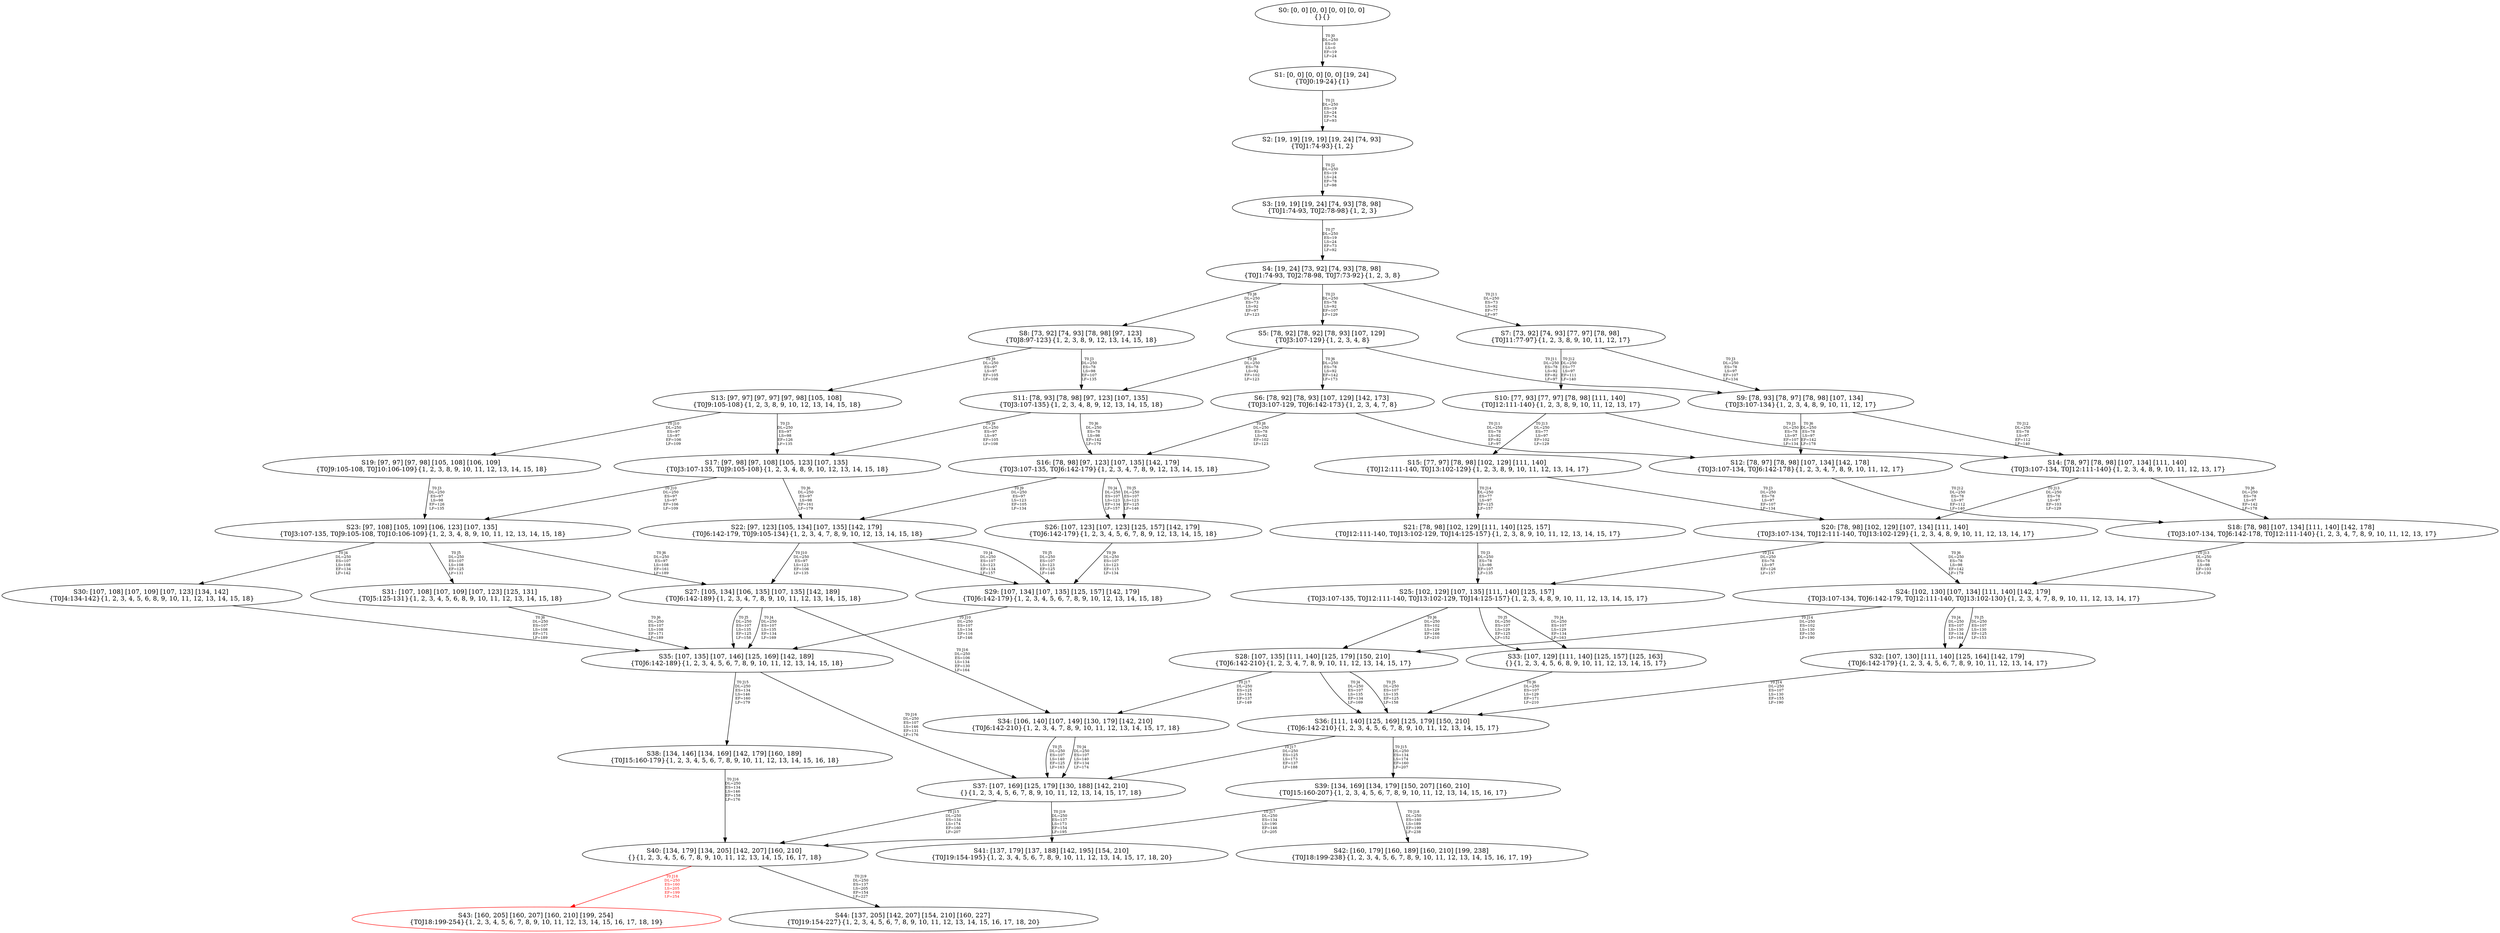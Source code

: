 digraph {
	S0[label="S0: [0, 0] [0, 0] [0, 0] [0, 0] \n{}{}"];
	S1[label="S1: [0, 0] [0, 0] [0, 0] [19, 24] \n{T0J0:19-24}{1}"];
	S2[label="S2: [19, 19] [19, 19] [19, 24] [74, 93] \n{T0J1:74-93}{1, 2}"];
	S3[label="S3: [19, 19] [19, 24] [74, 93] [78, 98] \n{T0J1:74-93, T0J2:78-98}{1, 2, 3}"];
	S4[label="S4: [19, 24] [73, 92] [74, 93] [78, 98] \n{T0J1:74-93, T0J2:78-98, T0J7:73-92}{1, 2, 3, 8}"];
	S5[label="S5: [78, 92] [78, 92] [78, 93] [107, 129] \n{T0J3:107-129}{1, 2, 3, 4, 8}"];
	S6[label="S6: [78, 92] [78, 93] [107, 129] [142, 173] \n{T0J3:107-129, T0J6:142-173}{1, 2, 3, 4, 7, 8}"];
	S7[label="S7: [73, 92] [74, 93] [77, 97] [78, 98] \n{T0J11:77-97}{1, 2, 3, 8, 9, 10, 11, 12, 17}"];
	S8[label="S8: [73, 92] [74, 93] [78, 98] [97, 123] \n{T0J8:97-123}{1, 2, 3, 8, 9, 12, 13, 14, 15, 18}"];
	S9[label="S9: [78, 93] [78, 97] [78, 98] [107, 134] \n{T0J3:107-134}{1, 2, 3, 4, 8, 9, 10, 11, 12, 17}"];
	S10[label="S10: [77, 93] [77, 97] [78, 98] [111, 140] \n{T0J12:111-140}{1, 2, 3, 8, 9, 10, 11, 12, 13, 17}"];
	S11[label="S11: [78, 93] [78, 98] [97, 123] [107, 135] \n{T0J3:107-135}{1, 2, 3, 4, 8, 9, 12, 13, 14, 15, 18}"];
	S12[label="S12: [78, 97] [78, 98] [107, 134] [142, 178] \n{T0J3:107-134, T0J6:142-178}{1, 2, 3, 4, 7, 8, 9, 10, 11, 12, 17}"];
	S13[label="S13: [97, 97] [97, 97] [97, 98] [105, 108] \n{T0J9:105-108}{1, 2, 3, 8, 9, 10, 12, 13, 14, 15, 18}"];
	S14[label="S14: [78, 97] [78, 98] [107, 134] [111, 140] \n{T0J3:107-134, T0J12:111-140}{1, 2, 3, 4, 8, 9, 10, 11, 12, 13, 17}"];
	S15[label="S15: [77, 97] [78, 98] [102, 129] [111, 140] \n{T0J12:111-140, T0J13:102-129}{1, 2, 3, 8, 9, 10, 11, 12, 13, 14, 17}"];
	S16[label="S16: [78, 98] [97, 123] [107, 135] [142, 179] \n{T0J3:107-135, T0J6:142-179}{1, 2, 3, 4, 7, 8, 9, 12, 13, 14, 15, 18}"];
	S17[label="S17: [97, 98] [97, 108] [105, 123] [107, 135] \n{T0J3:107-135, T0J9:105-108}{1, 2, 3, 4, 8, 9, 10, 12, 13, 14, 15, 18}"];
	S18[label="S18: [78, 98] [107, 134] [111, 140] [142, 178] \n{T0J3:107-134, T0J6:142-178, T0J12:111-140}{1, 2, 3, 4, 7, 8, 9, 10, 11, 12, 13, 17}"];
	S19[label="S19: [97, 97] [97, 98] [105, 108] [106, 109] \n{T0J9:105-108, T0J10:106-109}{1, 2, 3, 8, 9, 10, 11, 12, 13, 14, 15, 18}"];
	S20[label="S20: [78, 98] [102, 129] [107, 134] [111, 140] \n{T0J3:107-134, T0J12:111-140, T0J13:102-129}{1, 2, 3, 4, 8, 9, 10, 11, 12, 13, 14, 17}"];
	S21[label="S21: [78, 98] [102, 129] [111, 140] [125, 157] \n{T0J12:111-140, T0J13:102-129, T0J14:125-157}{1, 2, 3, 8, 9, 10, 11, 12, 13, 14, 15, 17}"];
	S22[label="S22: [97, 123] [105, 134] [107, 135] [142, 179] \n{T0J6:142-179, T0J9:105-134}{1, 2, 3, 4, 7, 8, 9, 10, 12, 13, 14, 15, 18}"];
	S23[label="S23: [97, 108] [105, 109] [106, 123] [107, 135] \n{T0J3:107-135, T0J9:105-108, T0J10:106-109}{1, 2, 3, 4, 8, 9, 10, 11, 12, 13, 14, 15, 18}"];
	S24[label="S24: [102, 130] [107, 134] [111, 140] [142, 179] \n{T0J3:107-134, T0J6:142-179, T0J12:111-140, T0J13:102-130}{1, 2, 3, 4, 7, 8, 9, 10, 11, 12, 13, 14, 17}"];
	S25[label="S25: [102, 129] [107, 135] [111, 140] [125, 157] \n{T0J3:107-135, T0J12:111-140, T0J13:102-129, T0J14:125-157}{1, 2, 3, 4, 8, 9, 10, 11, 12, 13, 14, 15, 17}"];
	S26[label="S26: [107, 123] [107, 123] [125, 157] [142, 179] \n{T0J6:142-179}{1, 2, 3, 4, 5, 6, 7, 8, 9, 12, 13, 14, 15, 18}"];
	S27[label="S27: [105, 134] [106, 135] [107, 135] [142, 189] \n{T0J6:142-189}{1, 2, 3, 4, 7, 8, 9, 10, 11, 12, 13, 14, 15, 18}"];
	S28[label="S28: [107, 135] [111, 140] [125, 179] [150, 210] \n{T0J6:142-210}{1, 2, 3, 4, 7, 8, 9, 10, 11, 12, 13, 14, 15, 17}"];
	S29[label="S29: [107, 134] [107, 135] [125, 157] [142, 179] \n{T0J6:142-179}{1, 2, 3, 4, 5, 6, 7, 8, 9, 10, 12, 13, 14, 15, 18}"];
	S30[label="S30: [107, 108] [107, 109] [107, 123] [134, 142] \n{T0J4:134-142}{1, 2, 3, 4, 5, 6, 8, 9, 10, 11, 12, 13, 14, 15, 18}"];
	S31[label="S31: [107, 108] [107, 109] [107, 123] [125, 131] \n{T0J5:125-131}{1, 2, 3, 4, 5, 6, 8, 9, 10, 11, 12, 13, 14, 15, 18}"];
	S32[label="S32: [107, 130] [111, 140] [125, 164] [142, 179] \n{T0J6:142-179}{1, 2, 3, 4, 5, 6, 7, 8, 9, 10, 11, 12, 13, 14, 17}"];
	S33[label="S33: [107, 129] [111, 140] [125, 157] [125, 163] \n{}{1, 2, 3, 4, 5, 6, 8, 9, 10, 11, 12, 13, 14, 15, 17}"];
	S34[label="S34: [106, 140] [107, 149] [130, 179] [142, 210] \n{T0J6:142-210}{1, 2, 3, 4, 7, 8, 9, 10, 11, 12, 13, 14, 15, 17, 18}"];
	S35[label="S35: [107, 135] [107, 146] [125, 169] [142, 189] \n{T0J6:142-189}{1, 2, 3, 4, 5, 6, 7, 8, 9, 10, 11, 12, 13, 14, 15, 18}"];
	S36[label="S36: [111, 140] [125, 169] [125, 179] [150, 210] \n{T0J6:142-210}{1, 2, 3, 4, 5, 6, 7, 8, 9, 10, 11, 12, 13, 14, 15, 17}"];
	S37[label="S37: [107, 169] [125, 179] [130, 188] [142, 210] \n{}{1, 2, 3, 4, 5, 6, 7, 8, 9, 10, 11, 12, 13, 14, 15, 17, 18}"];
	S38[label="S38: [134, 146] [134, 169] [142, 179] [160, 189] \n{T0J15:160-179}{1, 2, 3, 4, 5, 6, 7, 8, 9, 10, 11, 12, 13, 14, 15, 16, 18}"];
	S39[label="S39: [134, 169] [134, 179] [150, 207] [160, 210] \n{T0J15:160-207}{1, 2, 3, 4, 5, 6, 7, 8, 9, 10, 11, 12, 13, 14, 15, 16, 17}"];
	S40[label="S40: [134, 179] [134, 205] [142, 207] [160, 210] \n{}{1, 2, 3, 4, 5, 6, 7, 8, 9, 10, 11, 12, 13, 14, 15, 16, 17, 18}"];
	S41[label="S41: [137, 179] [137, 188] [142, 195] [154, 210] \n{T0J19:154-195}{1, 2, 3, 4, 5, 6, 7, 8, 9, 10, 11, 12, 13, 14, 15, 17, 18, 20}"];
	S42[label="S42: [160, 179] [160, 189] [160, 210] [199, 238] \n{T0J18:199-238}{1, 2, 3, 4, 5, 6, 7, 8, 9, 10, 11, 12, 13, 14, 15, 16, 17, 19}"];
	S43[label="S43: [160, 205] [160, 207] [160, 210] [199, 254] \n{T0J18:199-254}{1, 2, 3, 4, 5, 6, 7, 8, 9, 10, 11, 12, 13, 14, 15, 16, 17, 18, 19}"];
	S44[label="S44: [137, 205] [142, 207] [154, 210] [160, 227] \n{T0J19:154-227}{1, 2, 3, 4, 5, 6, 7, 8, 9, 10, 11, 12, 13, 14, 15, 16, 17, 18, 20}"];
	S0 -> S1[label="T0 J0\nDL=250\nES=0\nLS=0\nEF=19\nLF=24",fontsize=8];
	S1 -> S2[label="T0 J1\nDL=250\nES=19\nLS=24\nEF=74\nLF=93",fontsize=8];
	S2 -> S3[label="T0 J2\nDL=250\nES=19\nLS=24\nEF=78\nLF=98",fontsize=8];
	S3 -> S4[label="T0 J7\nDL=250\nES=19\nLS=24\nEF=73\nLF=92",fontsize=8];
	S4 -> S5[label="T0 J3\nDL=250\nES=78\nLS=92\nEF=107\nLF=129",fontsize=8];
	S4 -> S8[label="T0 J8\nDL=250\nES=73\nLS=92\nEF=97\nLF=123",fontsize=8];
	S4 -> S7[label="T0 J11\nDL=250\nES=73\nLS=92\nEF=77\nLF=97",fontsize=8];
	S5 -> S6[label="T0 J6\nDL=250\nES=78\nLS=92\nEF=142\nLF=173",fontsize=8];
	S5 -> S11[label="T0 J8\nDL=250\nES=78\nLS=92\nEF=102\nLF=123",fontsize=8];
	S5 -> S9[label="T0 J11\nDL=250\nES=78\nLS=92\nEF=82\nLF=97",fontsize=8];
	S6 -> S16[label="T0 J8\nDL=250\nES=78\nLS=92\nEF=102\nLF=123",fontsize=8];
	S6 -> S12[label="T0 J11\nDL=250\nES=78\nLS=92\nEF=82\nLF=97",fontsize=8];
	S7 -> S9[label="T0 J3\nDL=250\nES=78\nLS=97\nEF=107\nLF=134",fontsize=8];
	S7 -> S10[label="T0 J12\nDL=250\nES=77\nLS=97\nEF=111\nLF=140",fontsize=8];
	S8 -> S11[label="T0 J3\nDL=250\nES=78\nLS=98\nEF=107\nLF=135",fontsize=8];
	S8 -> S13[label="T0 J9\nDL=250\nES=97\nLS=97\nEF=105\nLF=108",fontsize=8];
	S9 -> S12[label="T0 J6\nDL=250\nES=78\nLS=97\nEF=142\nLF=178",fontsize=8];
	S9 -> S14[label="T0 J12\nDL=250\nES=78\nLS=97\nEF=112\nLF=140",fontsize=8];
	S10 -> S14[label="T0 J3\nDL=250\nES=78\nLS=97\nEF=107\nLF=134",fontsize=8];
	S10 -> S15[label="T0 J13\nDL=250\nES=77\nLS=97\nEF=102\nLF=129",fontsize=8];
	S11 -> S16[label="T0 J6\nDL=250\nES=78\nLS=98\nEF=142\nLF=179",fontsize=8];
	S11 -> S17[label="T0 J9\nDL=250\nES=97\nLS=97\nEF=105\nLF=108",fontsize=8];
	S12 -> S18[label="T0 J12\nDL=250\nES=78\nLS=97\nEF=112\nLF=140",fontsize=8];
	S13 -> S17[label="T0 J3\nDL=250\nES=97\nLS=98\nEF=126\nLF=135",fontsize=8];
	S13 -> S19[label="T0 J10\nDL=250\nES=97\nLS=97\nEF=106\nLF=109",fontsize=8];
	S14 -> S18[label="T0 J6\nDL=250\nES=78\nLS=97\nEF=142\nLF=178",fontsize=8];
	S14 -> S20[label="T0 J13\nDL=250\nES=78\nLS=97\nEF=103\nLF=129",fontsize=8];
	S15 -> S20[label="T0 J3\nDL=250\nES=78\nLS=97\nEF=107\nLF=134",fontsize=8];
	S15 -> S21[label="T0 J14\nDL=250\nES=77\nLS=97\nEF=125\nLF=157",fontsize=8];
	S16 -> S26[label="T0 J4\nDL=250\nES=107\nLS=123\nEF=134\nLF=157",fontsize=8];
	S16 -> S26[label="T0 J5\nDL=250\nES=107\nLS=123\nEF=125\nLF=146",fontsize=8];
	S16 -> S22[label="T0 J9\nDL=250\nES=97\nLS=123\nEF=105\nLF=134",fontsize=8];
	S17 -> S22[label="T0 J6\nDL=250\nES=97\nLS=98\nEF=161\nLF=179",fontsize=8];
	S17 -> S23[label="T0 J10\nDL=250\nES=97\nLS=97\nEF=106\nLF=109",fontsize=8];
	S18 -> S24[label="T0 J13\nDL=250\nES=78\nLS=98\nEF=103\nLF=130",fontsize=8];
	S19 -> S23[label="T0 J3\nDL=250\nES=97\nLS=98\nEF=126\nLF=135",fontsize=8];
	S20 -> S24[label="T0 J6\nDL=250\nES=78\nLS=98\nEF=142\nLF=179",fontsize=8];
	S20 -> S25[label="T0 J14\nDL=250\nES=78\nLS=97\nEF=126\nLF=157",fontsize=8];
	S21 -> S25[label="T0 J3\nDL=250\nES=78\nLS=98\nEF=107\nLF=135",fontsize=8];
	S22 -> S29[label="T0 J4\nDL=250\nES=107\nLS=123\nEF=134\nLF=157",fontsize=8];
	S22 -> S29[label="T0 J5\nDL=250\nES=107\nLS=123\nEF=125\nLF=146",fontsize=8];
	S22 -> S27[label="T0 J10\nDL=250\nES=97\nLS=123\nEF=106\nLF=135",fontsize=8];
	S23 -> S30[label="T0 J4\nDL=250\nES=107\nLS=108\nEF=134\nLF=142",fontsize=8];
	S23 -> S31[label="T0 J5\nDL=250\nES=107\nLS=108\nEF=125\nLF=131",fontsize=8];
	S23 -> S27[label="T0 J6\nDL=250\nES=97\nLS=108\nEF=161\nLF=189",fontsize=8];
	S24 -> S32[label="T0 J4\nDL=250\nES=107\nLS=130\nEF=134\nLF=164",fontsize=8];
	S24 -> S32[label="T0 J5\nDL=250\nES=107\nLS=130\nEF=125\nLF=153",fontsize=8];
	S24 -> S28[label="T0 J14\nDL=250\nES=102\nLS=130\nEF=150\nLF=190",fontsize=8];
	S25 -> S33[label="T0 J4\nDL=250\nES=107\nLS=129\nEF=134\nLF=163",fontsize=8];
	S25 -> S33[label="T0 J5\nDL=250\nES=107\nLS=129\nEF=125\nLF=152",fontsize=8];
	S25 -> S28[label="T0 J6\nDL=250\nES=102\nLS=129\nEF=166\nLF=210",fontsize=8];
	S26 -> S29[label="T0 J9\nDL=250\nES=107\nLS=123\nEF=115\nLF=134",fontsize=8];
	S27 -> S35[label="T0 J4\nDL=250\nES=107\nLS=135\nEF=134\nLF=169",fontsize=8];
	S27 -> S35[label="T0 J5\nDL=250\nES=107\nLS=135\nEF=125\nLF=158",fontsize=8];
	S27 -> S34[label="T0 J16\nDL=250\nES=106\nLS=134\nEF=130\nLF=164",fontsize=8];
	S28 -> S36[label="T0 J4\nDL=250\nES=107\nLS=135\nEF=134\nLF=169",fontsize=8];
	S28 -> S36[label="T0 J5\nDL=250\nES=107\nLS=135\nEF=125\nLF=158",fontsize=8];
	S28 -> S34[label="T0 J17\nDL=250\nES=125\nLS=134\nEF=137\nLF=149",fontsize=8];
	S29 -> S35[label="T0 J10\nDL=250\nES=107\nLS=134\nEF=116\nLF=146",fontsize=8];
	S30 -> S35[label="T0 J6\nDL=250\nES=107\nLS=108\nEF=171\nLF=189",fontsize=8];
	S31 -> S35[label="T0 J6\nDL=250\nES=107\nLS=108\nEF=171\nLF=189",fontsize=8];
	S32 -> S36[label="T0 J14\nDL=250\nES=107\nLS=130\nEF=155\nLF=190",fontsize=8];
	S33 -> S36[label="T0 J6\nDL=250\nES=107\nLS=129\nEF=171\nLF=210",fontsize=8];
	S34 -> S37[label="T0 J4\nDL=250\nES=107\nLS=140\nEF=134\nLF=174",fontsize=8];
	S34 -> S37[label="T0 J5\nDL=250\nES=107\nLS=140\nEF=125\nLF=163",fontsize=8];
	S35 -> S38[label="T0 J15\nDL=250\nES=134\nLS=146\nEF=160\nLF=179",fontsize=8];
	S35 -> S37[label="T0 J16\nDL=250\nES=107\nLS=146\nEF=131\nLF=176",fontsize=8];
	S36 -> S39[label="T0 J15\nDL=250\nES=134\nLS=174\nEF=160\nLF=207",fontsize=8];
	S36 -> S37[label="T0 J17\nDL=250\nES=125\nLS=173\nEF=137\nLF=188",fontsize=8];
	S37 -> S40[label="T0 J15\nDL=250\nES=134\nLS=174\nEF=160\nLF=207",fontsize=8];
	S37 -> S41[label="T0 J19\nDL=250\nES=137\nLS=173\nEF=154\nLF=195",fontsize=8];
	S38 -> S40[label="T0 J16\nDL=250\nES=134\nLS=146\nEF=158\nLF=176",fontsize=8];
	S39 -> S40[label="T0 J17\nDL=250\nES=134\nLS=190\nEF=146\nLF=205",fontsize=8];
	S39 -> S42[label="T0 J18\nDL=250\nES=160\nLS=189\nEF=199\nLF=238",fontsize=8];
	S40 -> S43[label="T0 J18\nDL=250\nES=160\nLS=205\nEF=199\nLF=254",color=Red,fontcolor=Red,fontsize=8];
S43[color=Red];
	S40 -> S44[label="T0 J19\nDL=250\nES=137\nLS=205\nEF=154\nLF=227",fontsize=8];
}

